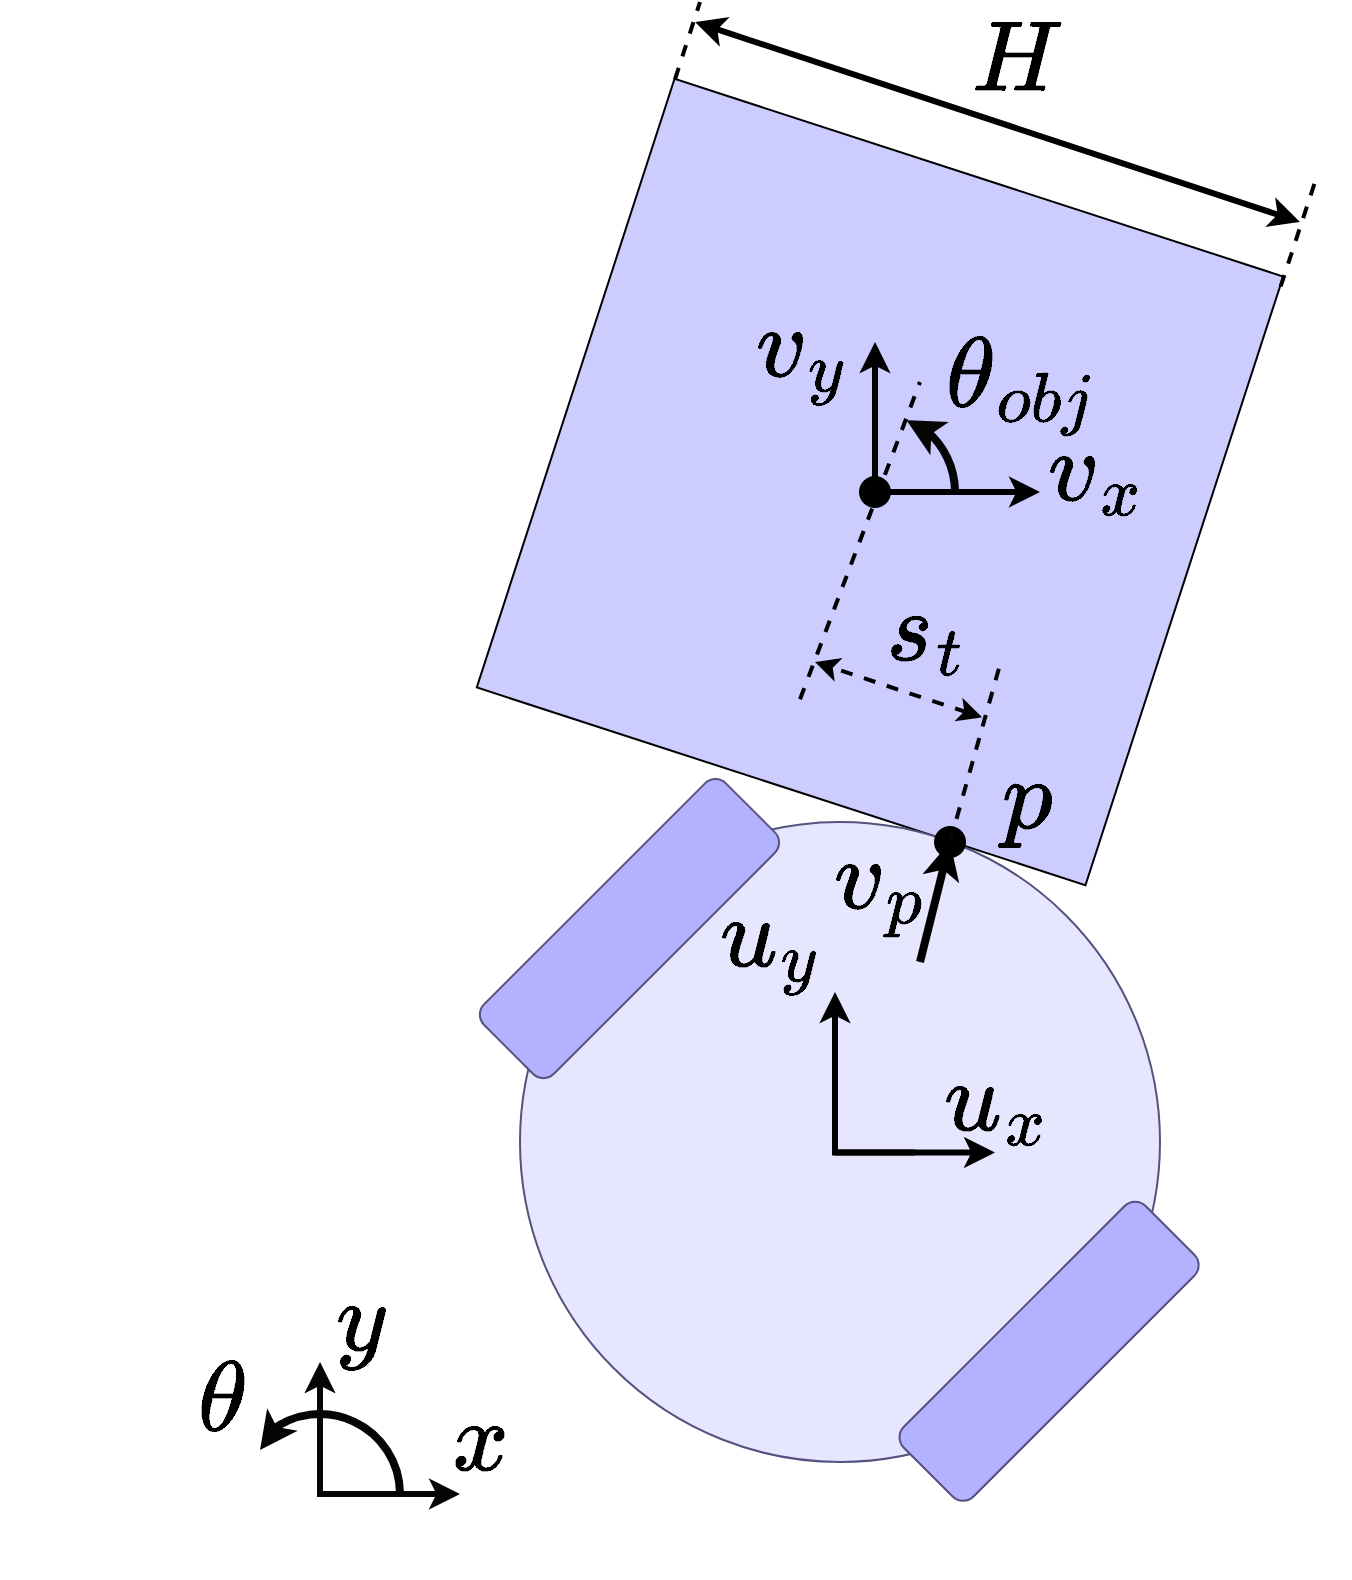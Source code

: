 <mxfile version="21.5.0" type="device">
  <diagram id="suTc1BkvPrbmrdJNgLZA" name="Page-1">
    <mxGraphModel dx="584" dy="3070" grid="1" gridSize="10" guides="1" tooltips="1" connect="1" arrows="1" fold="1" page="1" pageScale="1" pageWidth="850" pageHeight="1100" math="1" shadow="0">
      <root>
        <mxCell id="0" />
        <mxCell id="1" parent="0" />
        <mxCell id="hrABszBo0jrGVWQD8-0m-37" value="" style="whiteSpace=wrap;html=1;aspect=fixed;rotation=-72;fillColor=#ccccff;strokeWidth=1;strokeColor=#000000;" parent="1" vertex="1">
          <mxGeometry x="1280" y="-1010" width="320" height="320" as="geometry" />
        </mxCell>
        <mxCell id="hrABszBo0jrGVWQD8-0m-1" value="" style="ellipse;whiteSpace=wrap;html=1;aspect=fixed;fillColor=#e6e6ff;strokeWidth=1;strokeColor=#56517e;" parent="1" vertex="1">
          <mxGeometry x="1260" y="-680" width="320" height="320" as="geometry" />
        </mxCell>
        <mxCell id="hrABszBo0jrGVWQD8-0m-4" value="" style="rounded=1;whiteSpace=wrap;html=1;rotation=-45;fillColor=#b2b2ff;strokeColor=#56517e;" parent="1" vertex="1">
          <mxGeometry x="1229.27" y="-651.34" width="170.91" height="49.27" as="geometry" />
        </mxCell>
        <mxCell id="hrABszBo0jrGVWQD8-0m-24" value="" style="rounded=1;whiteSpace=wrap;html=1;rotation=-45;fillColor=#b2b2ff;strokeColor=#56517e;gradientColor=none;" parent="1" vertex="1">
          <mxGeometry x="1439.09" y="-440" width="170.91" height="49.27" as="geometry" />
        </mxCell>
        <mxCell id="hrABszBo0jrGVWQD8-0m-27" value="&lt;font color=&quot;#000000&quot; style=&quot;font-size: 42px;&quot;&gt;$$y$$&lt;/font&gt;" style="text;html=1;align=center;verticalAlign=middle;resizable=0;points=[];autosize=1;strokeColor=none;fillColor=none;strokeWidth=0;" parent="1" vertex="1">
          <mxGeometry x="1110" y="-460" width="140" height="60" as="geometry" />
        </mxCell>
        <mxCell id="hrABszBo0jrGVWQD8-0m-28" value="&lt;font color=&quot;#000000&quot; style=&quot;font-size: 42px;&quot;&gt;$$x$$&lt;/font&gt;" style="text;html=1;align=center;verticalAlign=middle;resizable=0;points=[];autosize=1;strokeColor=none;fillColor=none;strokeWidth=2;" parent="1" vertex="1">
          <mxGeometry x="1170" y="-400" width="140" height="60" as="geometry" />
        </mxCell>
        <mxCell id="hrABszBo0jrGVWQD8-0m-56" value="" style="endArrow=classic;html=1;rounded=0;strokeWidth=3;" parent="1" source="hrABszBo0jrGVWQD8-0m-1" target="hrABszBo0jrGVWQD8-0m-39" edge="1">
          <mxGeometry width="50" height="50" relative="1" as="geometry">
            <mxPoint x="1410" y="-611.34" as="sourcePoint" />
            <mxPoint x="1450" y="-651.34" as="targetPoint" />
          </mxGeometry>
        </mxCell>
        <mxCell id="hrABszBo0jrGVWQD8-0m-39" value="" style="shape=waypoint;sketch=0;fillStyle=solid;size=6;pointerEvents=1;points=[];fillColor=#000000;resizable=0;rotatable=0;perimeter=centerPerimeter;snapToPoint=1;strokeWidth=6;gradientColor=#000000;fontColor=#B266FF;strokeColor=#000000;" parent="1" vertex="1">
          <mxGeometry x="1455" y="-690" width="40" height="40" as="geometry" />
        </mxCell>
        <mxCell id="hrABszBo0jrGVWQD8-0m-73" value="" style="endArrow=classic;startArrow=classic;html=1;rounded=0;strokeWidth=2;dashed=1;exitX=0.019;exitY=0.346;exitDx=0;exitDy=0;exitPerimeter=0;strokeColor=#000000;" parent="1" edge="1">
          <mxGeometry width="50" height="50" relative="1" as="geometry">
            <mxPoint x="1491.045" y="-732.32" as="sourcePoint" />
            <mxPoint x="1407.5" y="-760" as="targetPoint" />
          </mxGeometry>
        </mxCell>
        <mxCell id="QnXjAyvzlyRLi67oqnA_-1" value="" style="endArrow=none;html=1;rounded=0;strokeWidth=2;startArrow=none;dashed=1;strokeColor=#050505;" parent="1" source="hrABszBo0jrGVWQD8-0m-39" edge="1">
          <mxGeometry width="50" height="50" relative="1" as="geometry">
            <mxPoint x="1475" y="-680" as="sourcePoint" />
            <mxPoint x="1500" y="-758.66" as="targetPoint" />
          </mxGeometry>
        </mxCell>
        <mxCell id="qTZm3ofMGW7hFbFY6AbN-1" value="" style="endArrow=none;html=1;rounded=0;strokeWidth=2;startArrow=none;dashed=1;strokeColor=#000000;fillColor=#f8cecc;" parent="1" edge="1">
          <mxGeometry width="50" height="50" relative="1" as="geometry">
            <mxPoint x="1400" y="-741.34" as="sourcePoint" />
            <mxPoint x="1460" y="-900" as="targetPoint" />
          </mxGeometry>
        </mxCell>
        <mxCell id="SiOMHd2ToCL0BjgmfcrJ-6" value="" style="shape=waypoint;sketch=0;fillStyle=solid;size=6;pointerEvents=1;points=[];fillColor=#000000;resizable=0;rotatable=0;perimeter=centerPerimeter;snapToPoint=1;strokeWidth=6;gradientColor=#000000;fontColor=#B266FF;strokeColor=#000000;" parent="1" vertex="1">
          <mxGeometry x="1417.5" y="-865" width="40" height="40" as="geometry" />
        </mxCell>
        <mxCell id="SiOMHd2ToCL0BjgmfcrJ-7" value="" style="endArrow=classic;html=1;rounded=0;strokeWidth=4;strokeColor=#000000;" parent="1" target="hrABszBo0jrGVWQD8-0m-39" edge="1">
          <mxGeometry width="50" height="50" relative="1" as="geometry">
            <mxPoint x="1460" y="-610" as="sourcePoint" />
            <mxPoint x="1500" y="-580" as="targetPoint" />
          </mxGeometry>
        </mxCell>
        <mxCell id="SiOMHd2ToCL0BjgmfcrJ-12" value="" style="endArrow=classic;html=1;rounded=0;strokeWidth=3;strokeColor=#000000;" parent="1" edge="1">
          <mxGeometry width="50" height="50" relative="1" as="geometry">
            <mxPoint x="1417.5" y="-515" as="sourcePoint" />
            <mxPoint x="1417.5" y="-595" as="targetPoint" />
          </mxGeometry>
        </mxCell>
        <mxCell id="SiOMHd2ToCL0BjgmfcrJ-13" value="" style="endArrow=classic;html=1;rounded=0;strokeWidth=3;strokeColor=#000000;" parent="1" edge="1">
          <mxGeometry width="50" height="50" relative="1" as="geometry">
            <mxPoint x="1417.5" y="-514.72" as="sourcePoint" />
            <mxPoint x="1497.5" y="-514.72" as="targetPoint" />
          </mxGeometry>
        </mxCell>
        <mxCell id="SiOMHd2ToCL0BjgmfcrJ-14" value="" style="endArrow=none;html=1;rounded=0;strokeWidth=3;strokeColor=#000000;" parent="1" edge="1">
          <mxGeometry width="50" height="50" relative="1" as="geometry">
            <mxPoint x="1457.5" y="-514.72" as="sourcePoint" />
            <mxPoint x="1417.5" y="-554.72" as="targetPoint" />
            <Array as="points">
              <mxPoint x="1417.5" y="-514.72" />
            </Array>
          </mxGeometry>
        </mxCell>
        <mxCell id="SiOMHd2ToCL0BjgmfcrJ-15" value="&lt;font color=&quot;#000000&quot; style=&quot;font-size: 42px;&quot;&gt;$$u_y$$&lt;/font&gt;" style="text;html=1;align=center;verticalAlign=middle;resizable=0;points=[];autosize=1;strokeColor=none;fillColor=none;" parent="1" vertex="1">
          <mxGeometry x="1295" y="-650" width="180" height="60" as="geometry" />
        </mxCell>
        <mxCell id="SiOMHd2ToCL0BjgmfcrJ-16" value="&lt;font color=&quot;#000000&quot; style=&quot;font-size: 42px;&quot;&gt;$$u_x$$&lt;/font&gt;" style="text;html=1;align=center;verticalAlign=middle;resizable=0;points=[];autosize=1;strokeColor=none;fillColor=none;strokeWidth=0;" parent="1" vertex="1">
          <mxGeometry x="1407.5" y="-570" width="180" height="60" as="geometry" />
        </mxCell>
        <mxCell id="SiOMHd2ToCL0BjgmfcrJ-20" value="" style="endArrow=classic;html=1;rounded=0;strokeWidth=3;strokeColor=#000000;startArrow=classic;startFill=1;" parent="1" edge="1">
          <mxGeometry width="50" height="50" relative="1" as="geometry">
            <mxPoint x="1650" y="-980" as="sourcePoint" />
            <mxPoint x="1347.5" y="-1080" as="targetPoint" />
          </mxGeometry>
        </mxCell>
        <mxCell id="SiOMHd2ToCL0BjgmfcrJ-21" value="" style="endArrow=none;html=1;rounded=0;strokeWidth=2;startArrow=none;dashed=1;strokeColor=#000000;" parent="1" edge="1">
          <mxGeometry width="50" height="50" relative="1" as="geometry">
            <mxPoint x="1337.5" y="-1051.34" as="sourcePoint" />
            <mxPoint x="1350" y="-1090" as="targetPoint" />
          </mxGeometry>
        </mxCell>
        <mxCell id="SiOMHd2ToCL0BjgmfcrJ-23" value="" style="endArrow=none;html=1;rounded=0;strokeWidth=2;startArrow=none;dashed=1;strokeColor=#000000;exitX=0.984;exitY=1.001;exitDx=0;exitDy=0;exitPerimeter=0;" parent="1" edge="1" source="hrABszBo0jrGVWQD8-0m-37">
          <mxGeometry width="50" height="50" relative="1" as="geometry">
            <mxPoint x="1637.5" y="-951.34" as="sourcePoint" />
            <mxPoint x="1657.5" y="-1000" as="targetPoint" />
          </mxGeometry>
        </mxCell>
        <mxCell id="SiOMHd2ToCL0BjgmfcrJ-25" value="" style="endArrow=classic;html=1;rounded=0;strokeWidth=3;strokeColor=#000000;" parent="1" source="SiOMHd2ToCL0BjgmfcrJ-6" edge="1">
          <mxGeometry width="50" height="50" relative="1" as="geometry">
            <mxPoint x="1452.5" y="-855" as="sourcePoint" />
            <mxPoint x="1437.5" y="-920" as="targetPoint" />
          </mxGeometry>
        </mxCell>
        <mxCell id="SiOMHd2ToCL0BjgmfcrJ-26" value="" style="endArrow=classic;html=1;rounded=0;strokeWidth=3;strokeColor=#000000;" parent="1" source="SiOMHd2ToCL0BjgmfcrJ-6" edge="1">
          <mxGeometry width="50" height="50" relative="1" as="geometry">
            <mxPoint x="1440" y="-850" as="sourcePoint" />
            <mxPoint x="1520" y="-845" as="targetPoint" />
          </mxGeometry>
        </mxCell>
        <mxCell id="SiOMHd2ToCL0BjgmfcrJ-28" value="&lt;font color=&quot;#000000&quot; style=&quot;font-size: 42px;&quot;&gt;$$v_x$$&lt;/font&gt;" style="text;html=1;align=center;verticalAlign=middle;resizable=0;points=[];autosize=1;strokeColor=none;fillColor=none;strokeWidth=0;" parent="1" vertex="1">
          <mxGeometry x="1457.5" y="-885" width="180" height="60" as="geometry" />
        </mxCell>
        <mxCell id="SiOMHd2ToCL0BjgmfcrJ-31" value="" style="endArrow=classic;html=1;rounded=0;strokeWidth=3;strokeColor=#050505;" parent="1" edge="1">
          <mxGeometry width="50" height="50" relative="1" as="geometry">
            <mxPoint x="1160" y="-344" as="sourcePoint" />
            <mxPoint x="1160" y="-410" as="targetPoint" />
          </mxGeometry>
        </mxCell>
        <mxCell id="SiOMHd2ToCL0BjgmfcrJ-32" value="" style="endArrow=classic;html=1;rounded=0;strokeWidth=3;strokeColor=#050505;" parent="1" edge="1">
          <mxGeometry width="50" height="50" relative="1" as="geometry">
            <mxPoint x="1160" y="-344" as="sourcePoint" />
            <mxPoint x="1230" y="-344" as="targetPoint" />
          </mxGeometry>
        </mxCell>
        <mxCell id="SiOMHd2ToCL0BjgmfcrJ-33" value="" style="endArrow=none;html=1;rounded=0;strokeWidth=3;strokeColor=#050505;" parent="1" edge="1">
          <mxGeometry width="50" height="50" relative="1" as="geometry">
            <mxPoint x="1200" y="-344" as="sourcePoint" />
            <mxPoint x="1160" y="-384" as="targetPoint" />
            <Array as="points">
              <mxPoint x="1160" y="-344" />
            </Array>
          </mxGeometry>
        </mxCell>
        <mxCell id="SiOMHd2ToCL0BjgmfcrJ-35" value="" style="curved=1;endArrow=classic;html=1;rounded=0;strokeWidth=4;exitX=0.221;exitY=0.095;exitDx=0;exitDy=0;exitPerimeter=0;entryX=-0.003;entryY=0.503;entryDx=0;entryDy=0;entryPerimeter=0;strokeColor=#050505;" parent="1" source="SiOMHd2ToCL0BjgmfcrJ-36" edge="1">
          <mxGeometry width="50" height="50" relative="1" as="geometry">
            <mxPoint x="1132.88" y="-379.0" as="sourcePoint" />
            <mxPoint x="1130" y="-365.96" as="targetPoint" />
            <Array as="points" />
          </mxGeometry>
        </mxCell>
        <mxCell id="SiOMHd2ToCL0BjgmfcrJ-36" value="" style="verticalLabelPosition=bottom;verticalAlign=top;html=1;shape=mxgraph.basic.arc;strokeColor=#050505;strokeWidth=4;startAngle=0.891;endAngle=0.248;shadow=0;fillColor=#000000;" parent="1" vertex="1">
          <mxGeometry x="1120" y="-384" width="80" height="80" as="geometry" />
        </mxCell>
        <mxCell id="SiOMHd2ToCL0BjgmfcrJ-40" value="" style="curved=1;endArrow=classic;html=1;rounded=0;strokeWidth=4;exitX=0.837;exitY=0.129;exitDx=0;exitDy=0;exitPerimeter=0;strokeColor=#050505;entryX=0.697;entryY=0.051;entryDx=0;entryDy=0;entryPerimeter=0;" parent="1" source="SiOMHd2ToCL0BjgmfcrJ-41" edge="1" target="SiOMHd2ToCL0BjgmfcrJ-41">
          <mxGeometry width="50" height="50" relative="1" as="geometry">
            <mxPoint x="1410.38" y="-880" as="sourcePoint" />
            <mxPoint x="1450" y="-880" as="targetPoint" />
            <Array as="points" />
          </mxGeometry>
        </mxCell>
        <mxCell id="SiOMHd2ToCL0BjgmfcrJ-41" value="" style="verticalLabelPosition=bottom;verticalAlign=top;html=1;shape=mxgraph.basic.arc;strokeColor=#050505;strokeWidth=4;startAngle=0.112;endAngle=0.248;shadow=0;fillColor=#000000;" parent="1" vertex="1">
          <mxGeometry x="1397.5" y="-885" width="80" height="80" as="geometry" />
        </mxCell>
        <mxCell id="SiOMHd2ToCL0BjgmfcrJ-43" value="&lt;font color=&quot;#000000&quot; style=&quot;font-size: 42px;&quot;&gt;$$p$$&lt;/font&gt;" style="text;html=1;align=center;verticalAlign=middle;resizable=0;points=[];autosize=1;strokeColor=none;fillColor=none;strokeWidth=0;" parent="1" vertex="1">
          <mxGeometry x="1442.5" y="-721.34" width="140" height="60" as="geometry" />
        </mxCell>
        <mxCell id="fV-5LPIbTbmM_sCh2PWE-2" value="&lt;font color=&quot;#000000&quot; style=&quot;font-size: 42px;&quot;&gt;$$\theta_{obj}$$&lt;/font&gt;" style="text;html=1;align=center;verticalAlign=middle;resizable=0;points=[];autosize=1;strokeColor=none;fillColor=none;strokeWidth=0;" vertex="1" parent="1">
          <mxGeometry x="1345" y="-930.0" width="330" height="60" as="geometry" />
        </mxCell>
        <mxCell id="fV-5LPIbTbmM_sCh2PWE-3" value="&lt;font color=&quot;#000000&quot; style=&quot;font-size: 42px;&quot;&gt;$$v_p$$&lt;/font&gt;" style="text;html=1;align=center;verticalAlign=middle;resizable=0;points=[];autosize=1;strokeColor=none;fillColor=none;strokeWidth=0;" vertex="1" parent="1">
          <mxGeometry x="1350" y="-680" width="180" height="60" as="geometry" />
        </mxCell>
        <mxCell id="fV-5LPIbTbmM_sCh2PWE-4" value="&lt;font color=&quot;#000000&quot; style=&quot;font-size: 42px;&quot;&gt;$$v_y$$&lt;/font&gt;" style="text;html=1;align=center;verticalAlign=middle;resizable=0;points=[];autosize=1;strokeColor=none;fillColor=none;strokeWidth=0;" vertex="1" parent="1">
          <mxGeometry x="1310" y="-945" width="180" height="60" as="geometry" />
        </mxCell>
        <mxCell id="fV-5LPIbTbmM_sCh2PWE-5" value="&lt;font color=&quot;#000000&quot; style=&quot;font-size: 42px;&quot;&gt;$$s_t$$&lt;/font&gt;" style="text;html=1;align=center;verticalAlign=middle;resizable=0;points=[];autosize=1;strokeColor=none;fillColor=none;strokeWidth=0;" vertex="1" parent="1">
          <mxGeometry x="1377.5" y="-805" width="170" height="60" as="geometry" />
        </mxCell>
        <mxCell id="fV-5LPIbTbmM_sCh2PWE-7" value="&lt;font color=&quot;#000000&quot; style=&quot;font-size: 42px;&quot;&gt;$$H$$&lt;/font&gt;" style="text;html=1;align=center;verticalAlign=middle;resizable=0;points=[];autosize=1;strokeColor=none;fillColor=none;strokeWidth=0;" vertex="1" parent="1">
          <mxGeometry x="1432.5" y="-1090" width="150" height="60" as="geometry" />
        </mxCell>
        <mxCell id="fV-5LPIbTbmM_sCh2PWE-9" value="&lt;font color=&quot;#000000&quot; style=&quot;font-size: 42px;&quot;&gt;$$\theta$$&lt;/font&gt;" style="text;html=1;align=center;verticalAlign=middle;resizable=0;points=[];autosize=1;strokeColor=none;fillColor=none;strokeWidth=0;" vertex="1" parent="1">
          <mxGeometry x="1000" y="-420" width="220" height="60" as="geometry" />
        </mxCell>
      </root>
    </mxGraphModel>
  </diagram>
</mxfile>
